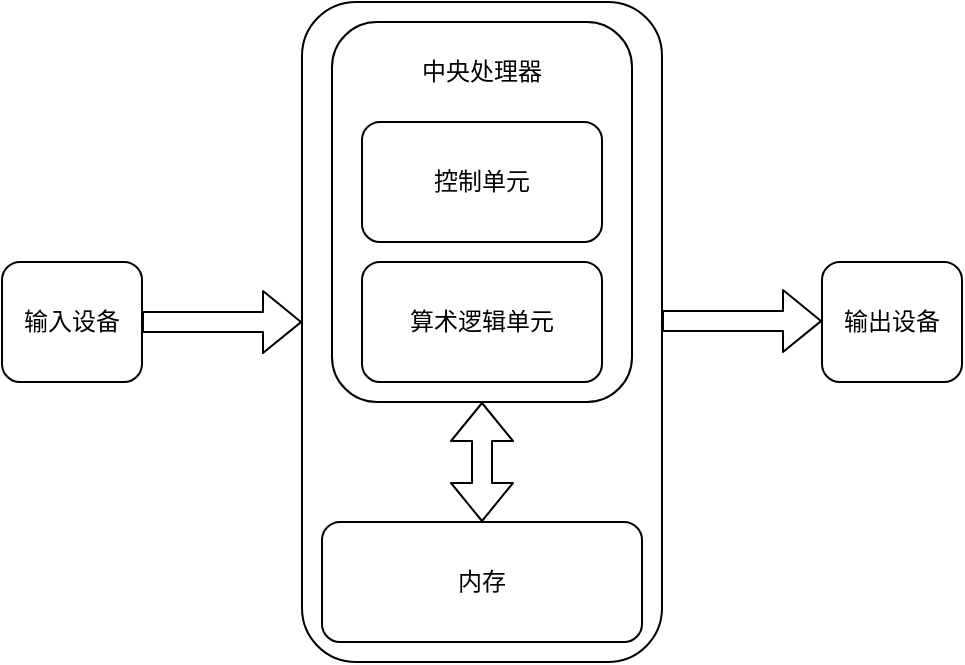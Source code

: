 <mxfile>
    <diagram id="xm-DWen5U2BYE2iCxZuL" name="第 1 页">
        <mxGraphModel dx="528" dy="352" grid="1" gridSize="10" guides="1" tooltips="1" connect="1" arrows="1" fold="1" page="1" pageScale="1" pageWidth="1200" pageHeight="1600" math="0" shadow="0">
            <root>
                <mxCell id="0"/>
                <mxCell id="1" parent="0"/>
                <mxCell id="2" value="" style="rounded=1;whiteSpace=wrap;html=1;" vertex="1" parent="1">
                    <mxGeometry x="220" y="80" width="180" height="330" as="geometry"/>
                </mxCell>
                <mxCell id="4" value="" style="rounded=1;whiteSpace=wrap;html=1;" vertex="1" parent="1">
                    <mxGeometry x="235" y="90" width="150" height="190" as="geometry"/>
                </mxCell>
                <mxCell id="5" value="内存" style="rounded=1;whiteSpace=wrap;html=1;" vertex="1" parent="1">
                    <mxGeometry x="230" y="340" width="160" height="60" as="geometry"/>
                </mxCell>
                <mxCell id="6" value="算术逻辑单元" style="rounded=1;whiteSpace=wrap;html=1;" vertex="1" parent="1">
                    <mxGeometry x="250" y="210" width="120" height="60" as="geometry"/>
                </mxCell>
                <mxCell id="7" value="控制单元" style="rounded=1;whiteSpace=wrap;html=1;" vertex="1" parent="1">
                    <mxGeometry x="250" y="140" width="120" height="60" as="geometry"/>
                </mxCell>
                <mxCell id="10" value="中央处理器" style="text;html=1;strokeColor=none;fillColor=none;align=center;verticalAlign=middle;whiteSpace=wrap;rounded=0;" vertex="1" parent="1">
                    <mxGeometry x="270" y="100" width="80" height="30" as="geometry"/>
                </mxCell>
                <mxCell id="12" value="" style="shape=flexArrow;endArrow=classic;startArrow=classic;html=1;entryX=0.5;entryY=1;entryDx=0;entryDy=0;" edge="1" parent="1" target="4">
                    <mxGeometry width="100" height="100" relative="1" as="geometry">
                        <mxPoint x="310" y="340" as="sourcePoint"/>
                        <mxPoint x="380" y="280" as="targetPoint"/>
                    </mxGeometry>
                </mxCell>
                <mxCell id="14" value="输入设备" style="rounded=1;whiteSpace=wrap;html=1;" vertex="1" parent="1">
                    <mxGeometry x="70" y="210" width="70" height="60" as="geometry"/>
                </mxCell>
                <mxCell id="15" value="输出设备" style="rounded=1;whiteSpace=wrap;html=1;" vertex="1" parent="1">
                    <mxGeometry x="480" y="210" width="70" height="60" as="geometry"/>
                </mxCell>
                <mxCell id="16" value="" style="shape=flexArrow;endArrow=classic;html=1;exitX=1;exitY=0.5;exitDx=0;exitDy=0;entryX=0;entryY=0.485;entryDx=0;entryDy=0;entryPerimeter=0;" edge="1" parent="1" source="14" target="2">
                    <mxGeometry width="50" height="50" relative="1" as="geometry">
                        <mxPoint x="140" y="350" as="sourcePoint"/>
                        <mxPoint x="190" y="300" as="targetPoint"/>
                    </mxGeometry>
                </mxCell>
                <mxCell id="17" value="" style="shape=flexArrow;endArrow=classic;html=1;exitX=1;exitY=0.5;exitDx=0;exitDy=0;entryX=0;entryY=0.485;entryDx=0;entryDy=0;entryPerimeter=0;" edge="1" parent="1">
                    <mxGeometry width="50" height="50" relative="1" as="geometry">
                        <mxPoint x="400" y="239.5" as="sourcePoint"/>
                        <mxPoint x="480" y="239.55" as="targetPoint"/>
                    </mxGeometry>
                </mxCell>
            </root>
        </mxGraphModel>
    </diagram>
</mxfile>